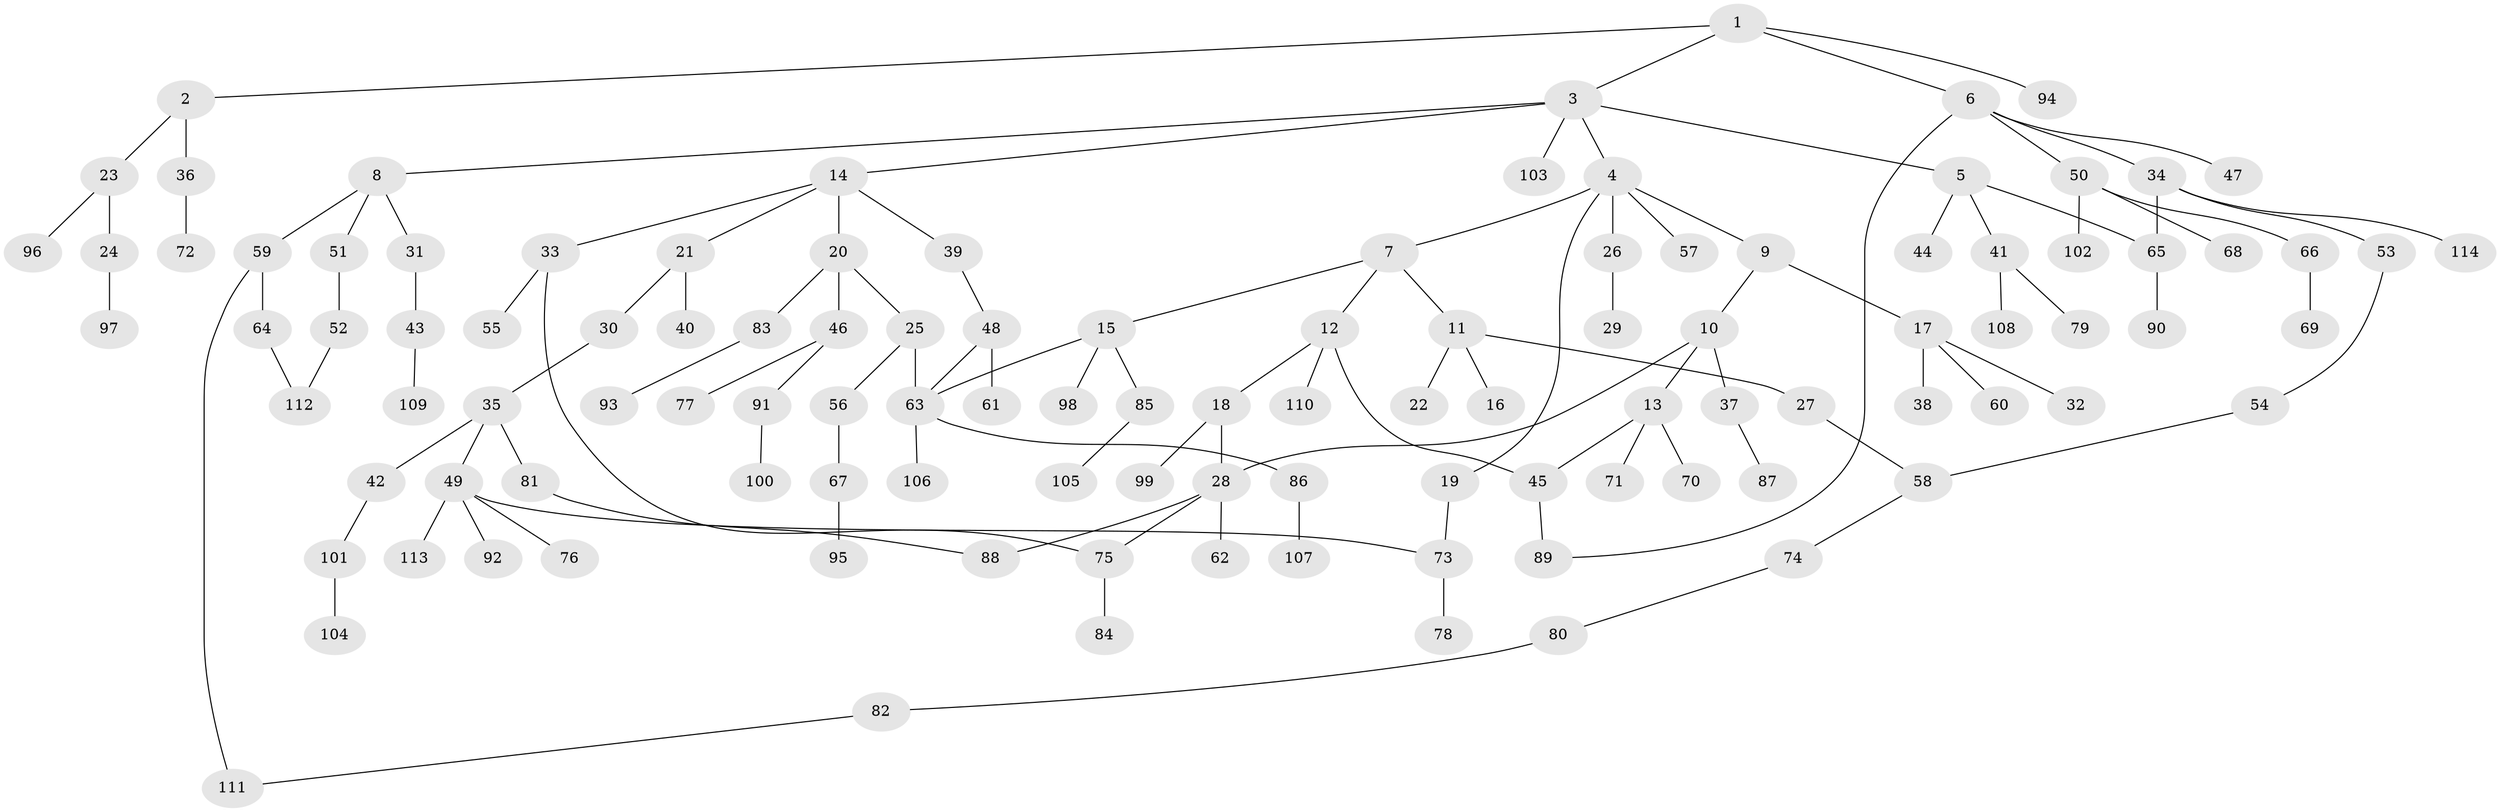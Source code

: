 // Generated by graph-tools (version 1.1) at 2025/10/02/27/25 16:10:54]
// undirected, 114 vertices, 125 edges
graph export_dot {
graph [start="1"]
  node [color=gray90,style=filled];
  1;
  2;
  3;
  4;
  5;
  6;
  7;
  8;
  9;
  10;
  11;
  12;
  13;
  14;
  15;
  16;
  17;
  18;
  19;
  20;
  21;
  22;
  23;
  24;
  25;
  26;
  27;
  28;
  29;
  30;
  31;
  32;
  33;
  34;
  35;
  36;
  37;
  38;
  39;
  40;
  41;
  42;
  43;
  44;
  45;
  46;
  47;
  48;
  49;
  50;
  51;
  52;
  53;
  54;
  55;
  56;
  57;
  58;
  59;
  60;
  61;
  62;
  63;
  64;
  65;
  66;
  67;
  68;
  69;
  70;
  71;
  72;
  73;
  74;
  75;
  76;
  77;
  78;
  79;
  80;
  81;
  82;
  83;
  84;
  85;
  86;
  87;
  88;
  89;
  90;
  91;
  92;
  93;
  94;
  95;
  96;
  97;
  98;
  99;
  100;
  101;
  102;
  103;
  104;
  105;
  106;
  107;
  108;
  109;
  110;
  111;
  112;
  113;
  114;
  1 -- 2;
  1 -- 3;
  1 -- 6;
  1 -- 94;
  2 -- 23;
  2 -- 36;
  3 -- 4;
  3 -- 5;
  3 -- 8;
  3 -- 14;
  3 -- 103;
  4 -- 7;
  4 -- 9;
  4 -- 19;
  4 -- 26;
  4 -- 57;
  5 -- 41;
  5 -- 44;
  5 -- 65;
  6 -- 34;
  6 -- 47;
  6 -- 50;
  6 -- 89;
  7 -- 11;
  7 -- 12;
  7 -- 15;
  8 -- 31;
  8 -- 51;
  8 -- 59;
  9 -- 10;
  9 -- 17;
  10 -- 13;
  10 -- 28;
  10 -- 37;
  11 -- 16;
  11 -- 22;
  11 -- 27;
  12 -- 18;
  12 -- 110;
  12 -- 45;
  13 -- 45;
  13 -- 70;
  13 -- 71;
  14 -- 20;
  14 -- 21;
  14 -- 33;
  14 -- 39;
  15 -- 85;
  15 -- 98;
  15 -- 63;
  17 -- 32;
  17 -- 38;
  17 -- 60;
  18 -- 99;
  18 -- 28;
  19 -- 73;
  20 -- 25;
  20 -- 46;
  20 -- 83;
  21 -- 30;
  21 -- 40;
  23 -- 24;
  23 -- 96;
  24 -- 97;
  25 -- 56;
  25 -- 63;
  26 -- 29;
  27 -- 58;
  28 -- 62;
  28 -- 88;
  28 -- 75;
  30 -- 35;
  31 -- 43;
  33 -- 55;
  33 -- 75;
  34 -- 53;
  34 -- 114;
  34 -- 65;
  35 -- 42;
  35 -- 49;
  35 -- 81;
  36 -- 72;
  37 -- 87;
  39 -- 48;
  41 -- 79;
  41 -- 108;
  42 -- 101;
  43 -- 109;
  45 -- 89;
  46 -- 77;
  46 -- 91;
  48 -- 61;
  48 -- 63;
  49 -- 76;
  49 -- 92;
  49 -- 113;
  49 -- 73;
  50 -- 66;
  50 -- 68;
  50 -- 102;
  51 -- 52;
  52 -- 112;
  53 -- 54;
  54 -- 58;
  56 -- 67;
  58 -- 74;
  59 -- 64;
  59 -- 111;
  63 -- 86;
  63 -- 106;
  64 -- 112;
  65 -- 90;
  66 -- 69;
  67 -- 95;
  73 -- 78;
  74 -- 80;
  75 -- 84;
  80 -- 82;
  81 -- 88;
  82 -- 111;
  83 -- 93;
  85 -- 105;
  86 -- 107;
  91 -- 100;
  101 -- 104;
}
